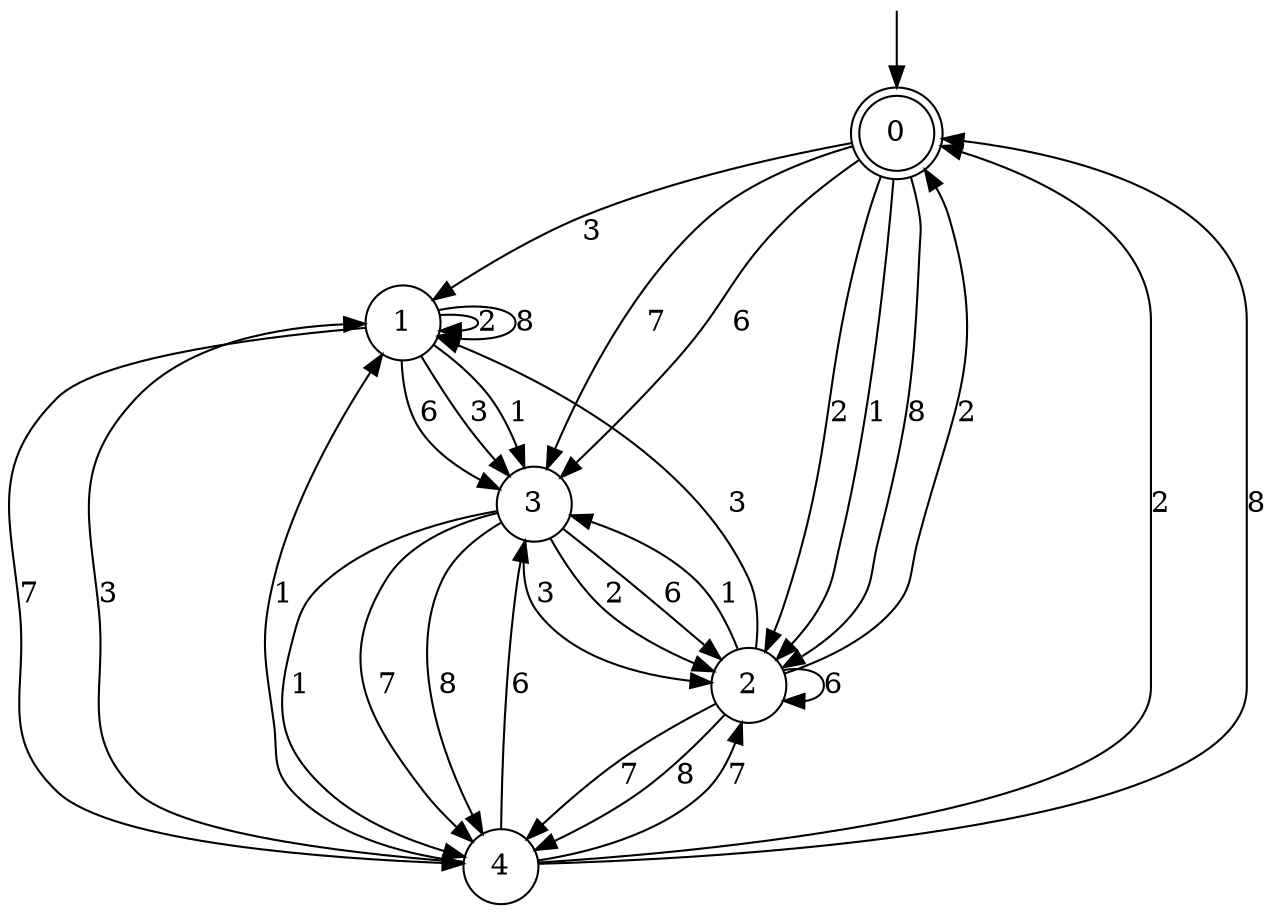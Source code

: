 digraph g {

	s0 [shape="doublecircle" label="0"];
	s1 [shape="circle" label="1"];
	s2 [shape="circle" label="2"];
	s3 [shape="circle" label="3"];
	s4 [shape="circle" label="4"];
	s0 -> s1 [label="3"];
	s0 -> s2 [label="2"];
	s0 -> s2 [label="1"];
	s0 -> s3 [label="7"];
	s0 -> s3 [label="6"];
	s0 -> s2 [label="8"];
	s1 -> s3 [label="3"];
	s1 -> s1 [label="2"];
	s1 -> s3 [label="1"];
	s1 -> s4 [label="7"];
	s1 -> s3 [label="6"];
	s1 -> s1 [label="8"];
	s2 -> s1 [label="3"];
	s2 -> s0 [label="2"];
	s2 -> s3 [label="1"];
	s2 -> s4 [label="7"];
	s2 -> s2 [label="6"];
	s2 -> s4 [label="8"];
	s3 -> s2 [label="3"];
	s3 -> s2 [label="2"];
	s3 -> s4 [label="1"];
	s3 -> s4 [label="7"];
	s3 -> s2 [label="6"];
	s3 -> s4 [label="8"];
	s4 -> s1 [label="3"];
	s4 -> s0 [label="2"];
	s4 -> s1 [label="1"];
	s4 -> s2 [label="7"];
	s4 -> s3 [label="6"];
	s4 -> s0 [label="8"];

__start0 [label="" shape="none" width="0" height="0"];
__start0 -> s0;

}
